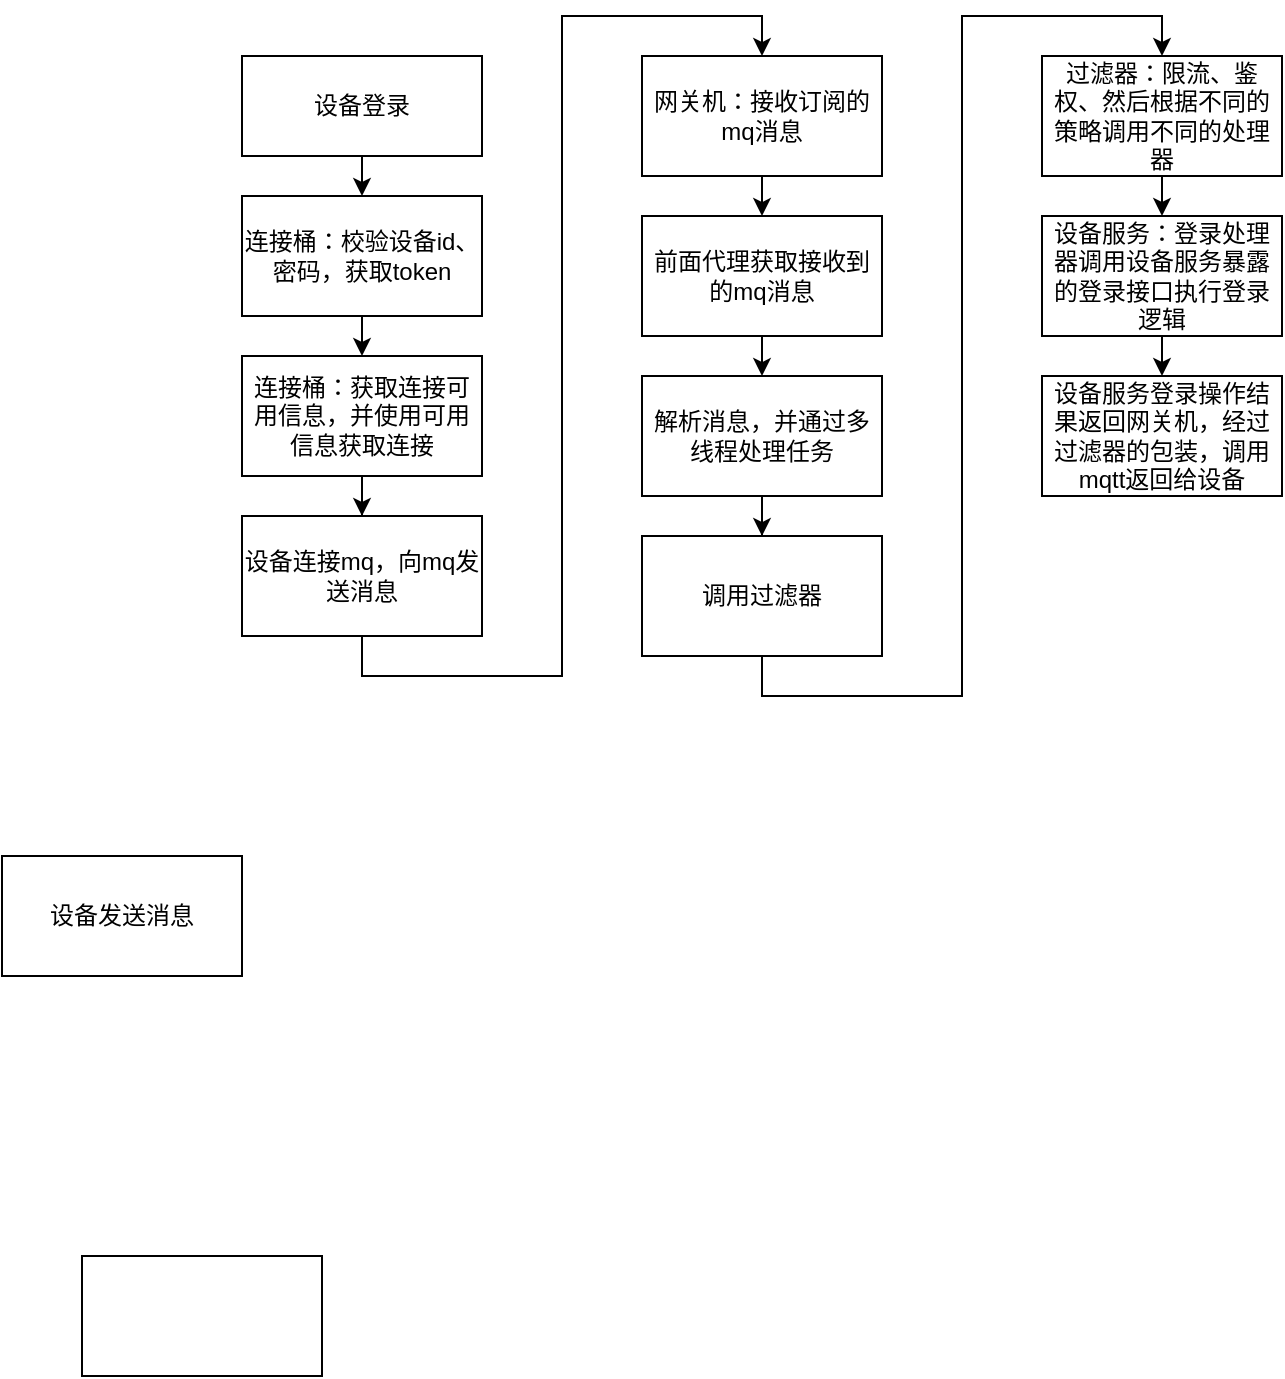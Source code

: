 <mxfile version="13.10.1" type="github">
  <diagram id="lWI4Yrw9_XgJYYFOmo5q" name="第 1 页">
    <mxGraphModel dx="786" dy="692" grid="1" gridSize="10" guides="1" tooltips="1" connect="1" arrows="1" fold="1" page="1" pageScale="1" pageWidth="827" pageHeight="1169" math="0" shadow="0">
      <root>
        <mxCell id="0" />
        <mxCell id="1" parent="0" />
        <mxCell id="txyQpk4Wq3mBFP4diiCH-7" style="edgeStyle=orthogonalEdgeStyle;rounded=0;orthogonalLoop=1;jettySize=auto;html=1;exitX=0.5;exitY=1;exitDx=0;exitDy=0;entryX=0.5;entryY=0;entryDx=0;entryDy=0;" parent="1" source="sZy4BEvlhW2PZ91gEMgt-1" target="sZy4BEvlhW2PZ91gEMgt-2" edge="1">
          <mxGeometry relative="1" as="geometry" />
        </mxCell>
        <mxCell id="sZy4BEvlhW2PZ91gEMgt-1" value="设备登录" style="rounded=0;whiteSpace=wrap;html=1;" parent="1" vertex="1">
          <mxGeometry x="160" y="40" width="120" height="50" as="geometry" />
        </mxCell>
        <mxCell id="txyQpk4Wq3mBFP4diiCH-8" style="edgeStyle=orthogonalEdgeStyle;rounded=0;orthogonalLoop=1;jettySize=auto;html=1;exitX=0.5;exitY=1;exitDx=0;exitDy=0;entryX=0.5;entryY=0;entryDx=0;entryDy=0;" parent="1" source="sZy4BEvlhW2PZ91gEMgt-2" target="txyQpk4Wq3mBFP4diiCH-1" edge="1">
          <mxGeometry relative="1" as="geometry" />
        </mxCell>
        <mxCell id="sZy4BEvlhW2PZ91gEMgt-2" value="连接桶：校验设备id、密码，获取token" style="rounded=0;whiteSpace=wrap;html=1;" parent="1" vertex="1">
          <mxGeometry x="160" y="110" width="120" height="60" as="geometry" />
        </mxCell>
        <mxCell id="txyQpk4Wq3mBFP4diiCH-9" value="" style="edgeStyle=orthogonalEdgeStyle;rounded=0;orthogonalLoop=1;jettySize=auto;html=1;" parent="1" source="txyQpk4Wq3mBFP4diiCH-1" target="txyQpk4Wq3mBFP4diiCH-2" edge="1">
          <mxGeometry relative="1" as="geometry" />
        </mxCell>
        <mxCell id="txyQpk4Wq3mBFP4diiCH-1" value="连接桶：获取连接可用信息，并使用可用信息获取连接" style="rounded=0;whiteSpace=wrap;html=1;" parent="1" vertex="1">
          <mxGeometry x="160" y="190" width="120" height="60" as="geometry" />
        </mxCell>
        <mxCell id="txyQpk4Wq3mBFP4diiCH-13" style="edgeStyle=orthogonalEdgeStyle;rounded=0;orthogonalLoop=1;jettySize=auto;html=1;exitX=0.5;exitY=1;exitDx=0;exitDy=0;entryX=0.5;entryY=0;entryDx=0;entryDy=0;" parent="1" source="txyQpk4Wq3mBFP4diiCH-2" target="txyQpk4Wq3mBFP4diiCH-10" edge="1">
          <mxGeometry relative="1" as="geometry" />
        </mxCell>
        <mxCell id="txyQpk4Wq3mBFP4diiCH-2" value="设备连接mq，向mq发送消息" style="rounded=0;whiteSpace=wrap;html=1;" parent="1" vertex="1">
          <mxGeometry x="160" y="270" width="120" height="60" as="geometry" />
        </mxCell>
        <mxCell id="txyQpk4Wq3mBFP4diiCH-15" style="edgeStyle=orthogonalEdgeStyle;rounded=0;orthogonalLoop=1;jettySize=auto;html=1;exitX=0.5;exitY=1;exitDx=0;exitDy=0;entryX=0.5;entryY=0;entryDx=0;entryDy=0;" parent="1" source="txyQpk4Wq3mBFP4diiCH-10" target="txyQpk4Wq3mBFP4diiCH-11" edge="1">
          <mxGeometry relative="1" as="geometry" />
        </mxCell>
        <mxCell id="txyQpk4Wq3mBFP4diiCH-10" value="网关机：接收订阅的mq消息" style="rounded=0;whiteSpace=wrap;html=1;" parent="1" vertex="1">
          <mxGeometry x="360" y="40" width="120" height="60" as="geometry" />
        </mxCell>
        <mxCell id="txyQpk4Wq3mBFP4diiCH-16" style="edgeStyle=orthogonalEdgeStyle;rounded=0;orthogonalLoop=1;jettySize=auto;html=1;exitX=0.5;exitY=1;exitDx=0;exitDy=0;entryX=0.5;entryY=0;entryDx=0;entryDy=0;" parent="1" source="txyQpk4Wq3mBFP4diiCH-11" target="txyQpk4Wq3mBFP4diiCH-12" edge="1">
          <mxGeometry relative="1" as="geometry" />
        </mxCell>
        <mxCell id="txyQpk4Wq3mBFP4diiCH-11" value="前面代理获取接收到的mq消息" style="rounded=0;whiteSpace=wrap;html=1;" parent="1" vertex="1">
          <mxGeometry x="360" y="120" width="120" height="60" as="geometry" />
        </mxCell>
        <mxCell id="jMSpXemgAXXJ-GPNqNwV-1" value="" style="edgeStyle=orthogonalEdgeStyle;rounded=0;orthogonalLoop=1;jettySize=auto;html=1;" edge="1" parent="1" source="txyQpk4Wq3mBFP4diiCH-12" target="txyQpk4Wq3mBFP4diiCH-17">
          <mxGeometry relative="1" as="geometry" />
        </mxCell>
        <mxCell id="txyQpk4Wq3mBFP4diiCH-12" value="解析消息，并通过多线程处理任务" style="rounded=0;whiteSpace=wrap;html=1;" parent="1" vertex="1">
          <mxGeometry x="360" y="200" width="120" height="60" as="geometry" />
        </mxCell>
        <mxCell id="jMSpXemgAXXJ-GPNqNwV-2" style="edgeStyle=orthogonalEdgeStyle;rounded=0;orthogonalLoop=1;jettySize=auto;html=1;exitX=0.5;exitY=1;exitDx=0;exitDy=0;entryX=0.5;entryY=0;entryDx=0;entryDy=0;" edge="1" parent="1" source="txyQpk4Wq3mBFP4diiCH-17" target="txyQpk4Wq3mBFP4diiCH-18">
          <mxGeometry relative="1" as="geometry" />
        </mxCell>
        <mxCell id="txyQpk4Wq3mBFP4diiCH-17" value="调用过滤器&lt;br&gt;" style="rounded=0;whiteSpace=wrap;html=1;" parent="1" vertex="1">
          <mxGeometry x="360" y="280" width="120" height="60" as="geometry" />
        </mxCell>
        <mxCell id="jMSpXemgAXXJ-GPNqNwV-4" style="edgeStyle=orthogonalEdgeStyle;rounded=0;orthogonalLoop=1;jettySize=auto;html=1;exitX=0.5;exitY=1;exitDx=0;exitDy=0;entryX=0.5;entryY=0;entryDx=0;entryDy=0;" edge="1" parent="1" source="txyQpk4Wq3mBFP4diiCH-18" target="txyQpk4Wq3mBFP4diiCH-19">
          <mxGeometry relative="1" as="geometry" />
        </mxCell>
        <mxCell id="txyQpk4Wq3mBFP4diiCH-18" value="过滤器：限流、鉴权、然后根据不同的策略调用不同的处理器" style="rounded=0;whiteSpace=wrap;html=1;" parent="1" vertex="1">
          <mxGeometry x="560" y="40" width="120" height="60" as="geometry" />
        </mxCell>
        <mxCell id="jMSpXemgAXXJ-GPNqNwV-5" style="edgeStyle=orthogonalEdgeStyle;rounded=0;orthogonalLoop=1;jettySize=auto;html=1;exitX=0.5;exitY=1;exitDx=0;exitDy=0;entryX=0.5;entryY=0;entryDx=0;entryDy=0;" edge="1" parent="1" source="txyQpk4Wq3mBFP4diiCH-19" target="txyQpk4Wq3mBFP4diiCH-20">
          <mxGeometry relative="1" as="geometry" />
        </mxCell>
        <mxCell id="txyQpk4Wq3mBFP4diiCH-19" value="设备服务：登录处理器调用设备服务暴露的登录接口执行登录逻辑" style="rounded=0;whiteSpace=wrap;html=1;" parent="1" vertex="1">
          <mxGeometry x="560" y="120" width="120" height="60" as="geometry" />
        </mxCell>
        <mxCell id="txyQpk4Wq3mBFP4diiCH-20" value="设备服务登录操作结果返回网关机，经过过滤器的包装，调用mqtt返回给设备" style="rounded=0;whiteSpace=wrap;html=1;" parent="1" vertex="1">
          <mxGeometry x="560" y="200" width="120" height="60" as="geometry" />
        </mxCell>
        <mxCell id="jMSpXemgAXXJ-GPNqNwV-6" value="设备发送消息" style="rounded=0;whiteSpace=wrap;html=1;" vertex="1" parent="1">
          <mxGeometry x="40" y="440" width="120" height="60" as="geometry" />
        </mxCell>
        <mxCell id="jMSpXemgAXXJ-GPNqNwV-7" value="" style="rounded=0;whiteSpace=wrap;html=1;" vertex="1" parent="1">
          <mxGeometry x="80" y="640" width="120" height="60" as="geometry" />
        </mxCell>
      </root>
    </mxGraphModel>
  </diagram>
</mxfile>
